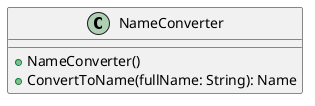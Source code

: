 @startuml
'https://plantuml.com/class-diagram
class NameConverter {
    +NameConverter()
    +ConvertToName(fullName: String): Name
}
@enduml
